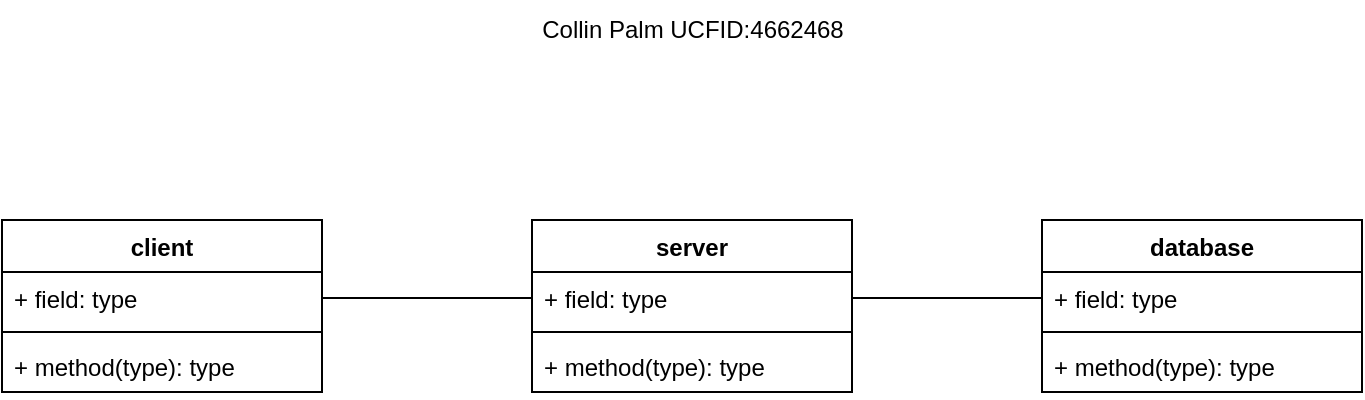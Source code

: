 <mxfile version="20.3.3" type="github">
  <diagram id="xYAeGOPTjYRs0Rmi0LQN" name="Page-1">
    <mxGraphModel dx="1422" dy="780" grid="1" gridSize="10" guides="1" tooltips="1" connect="1" arrows="1" fold="1" page="1" pageScale="1" pageWidth="850" pageHeight="1100" math="0" shadow="0">
      <root>
        <mxCell id="0" />
        <mxCell id="1" parent="0" />
        <mxCell id="QgRmcN9nSER_6ESmsHKO-1" value="Collin Palm UCFID:4662468" style="text;html=1;strokeColor=none;fillColor=none;align=center;verticalAlign=middle;whiteSpace=wrap;rounded=0;" vertex="1" parent="1">
          <mxGeometry x="313" y="10" width="225" height="30" as="geometry" />
        </mxCell>
        <mxCell id="QgRmcN9nSER_6ESmsHKO-6" value="server" style="swimlane;fontStyle=1;align=center;verticalAlign=top;childLayout=stackLayout;horizontal=1;startSize=26;horizontalStack=0;resizeParent=1;resizeParentMax=0;resizeLast=0;collapsible=1;marginBottom=0;" vertex="1" parent="1">
          <mxGeometry x="345" y="120" width="160" height="86" as="geometry" />
        </mxCell>
        <mxCell id="QgRmcN9nSER_6ESmsHKO-7" value="+ field: type" style="text;strokeColor=none;fillColor=none;align=left;verticalAlign=top;spacingLeft=4;spacingRight=4;overflow=hidden;rotatable=0;points=[[0,0.5],[1,0.5]];portConstraint=eastwest;" vertex="1" parent="QgRmcN9nSER_6ESmsHKO-6">
          <mxGeometry y="26" width="160" height="26" as="geometry" />
        </mxCell>
        <mxCell id="QgRmcN9nSER_6ESmsHKO-8" value="" style="line;strokeWidth=1;fillColor=none;align=left;verticalAlign=middle;spacingTop=-1;spacingLeft=3;spacingRight=3;rotatable=0;labelPosition=right;points=[];portConstraint=eastwest;strokeColor=inherit;" vertex="1" parent="QgRmcN9nSER_6ESmsHKO-6">
          <mxGeometry y="52" width="160" height="8" as="geometry" />
        </mxCell>
        <mxCell id="QgRmcN9nSER_6ESmsHKO-9" value="+ method(type): type" style="text;strokeColor=none;fillColor=none;align=left;verticalAlign=top;spacingLeft=4;spacingRight=4;overflow=hidden;rotatable=0;points=[[0,0.5],[1,0.5]];portConstraint=eastwest;" vertex="1" parent="QgRmcN9nSER_6ESmsHKO-6">
          <mxGeometry y="60" width="160" height="26" as="geometry" />
        </mxCell>
        <mxCell id="QgRmcN9nSER_6ESmsHKO-10" value="client" style="swimlane;fontStyle=1;align=center;verticalAlign=top;childLayout=stackLayout;horizontal=1;startSize=26;horizontalStack=0;resizeParent=1;resizeParentMax=0;resizeLast=0;collapsible=1;marginBottom=0;" vertex="1" parent="1">
          <mxGeometry x="80" y="120" width="160" height="86" as="geometry" />
        </mxCell>
        <mxCell id="QgRmcN9nSER_6ESmsHKO-11" value="+ field: type" style="text;strokeColor=none;fillColor=none;align=left;verticalAlign=top;spacingLeft=4;spacingRight=4;overflow=hidden;rotatable=0;points=[[0,0.5],[1,0.5]];portConstraint=eastwest;" vertex="1" parent="QgRmcN9nSER_6ESmsHKO-10">
          <mxGeometry y="26" width="160" height="26" as="geometry" />
        </mxCell>
        <mxCell id="QgRmcN9nSER_6ESmsHKO-12" value="" style="line;strokeWidth=1;fillColor=none;align=left;verticalAlign=middle;spacingTop=-1;spacingLeft=3;spacingRight=3;rotatable=0;labelPosition=right;points=[];portConstraint=eastwest;strokeColor=inherit;" vertex="1" parent="QgRmcN9nSER_6ESmsHKO-10">
          <mxGeometry y="52" width="160" height="8" as="geometry" />
        </mxCell>
        <mxCell id="QgRmcN9nSER_6ESmsHKO-13" value="+ method(type): type" style="text;strokeColor=none;fillColor=none;align=left;verticalAlign=top;spacingLeft=4;spacingRight=4;overflow=hidden;rotatable=0;points=[[0,0.5],[1,0.5]];portConstraint=eastwest;" vertex="1" parent="QgRmcN9nSER_6ESmsHKO-10">
          <mxGeometry y="60" width="160" height="26" as="geometry" />
        </mxCell>
        <mxCell id="QgRmcN9nSER_6ESmsHKO-14" value="database" style="swimlane;fontStyle=1;align=center;verticalAlign=top;childLayout=stackLayout;horizontal=1;startSize=26;horizontalStack=0;resizeParent=1;resizeParentMax=0;resizeLast=0;collapsible=1;marginBottom=0;" vertex="1" parent="1">
          <mxGeometry x="600" y="120" width="160" height="86" as="geometry" />
        </mxCell>
        <mxCell id="QgRmcN9nSER_6ESmsHKO-15" value="+ field: type" style="text;strokeColor=none;fillColor=none;align=left;verticalAlign=top;spacingLeft=4;spacingRight=4;overflow=hidden;rotatable=0;points=[[0,0.5],[1,0.5]];portConstraint=eastwest;" vertex="1" parent="QgRmcN9nSER_6ESmsHKO-14">
          <mxGeometry y="26" width="160" height="26" as="geometry" />
        </mxCell>
        <mxCell id="QgRmcN9nSER_6ESmsHKO-16" value="" style="line;strokeWidth=1;fillColor=none;align=left;verticalAlign=middle;spacingTop=-1;spacingLeft=3;spacingRight=3;rotatable=0;labelPosition=right;points=[];portConstraint=eastwest;strokeColor=inherit;" vertex="1" parent="QgRmcN9nSER_6ESmsHKO-14">
          <mxGeometry y="52" width="160" height="8" as="geometry" />
        </mxCell>
        <mxCell id="QgRmcN9nSER_6ESmsHKO-17" value="+ method(type): type" style="text;strokeColor=none;fillColor=none;align=left;verticalAlign=top;spacingLeft=4;spacingRight=4;overflow=hidden;rotatable=0;points=[[0,0.5],[1,0.5]];portConstraint=eastwest;" vertex="1" parent="QgRmcN9nSER_6ESmsHKO-14">
          <mxGeometry y="60" width="160" height="26" as="geometry" />
        </mxCell>
        <mxCell id="QgRmcN9nSER_6ESmsHKO-22" value="" style="endArrow=none;html=1;rounded=0;entryX=0;entryY=0.5;entryDx=0;entryDy=0;exitX=1;exitY=0.5;exitDx=0;exitDy=0;" edge="1" parent="1" source="QgRmcN9nSER_6ESmsHKO-11" target="QgRmcN9nSER_6ESmsHKO-7">
          <mxGeometry width="50" height="50" relative="1" as="geometry">
            <mxPoint x="260" y="160" as="sourcePoint" />
            <mxPoint x="310" y="140" as="targetPoint" />
          </mxGeometry>
        </mxCell>
        <mxCell id="QgRmcN9nSER_6ESmsHKO-23" value="" style="endArrow=none;html=1;rounded=0;entryX=0;entryY=0.5;entryDx=0;entryDy=0;exitX=1;exitY=0.5;exitDx=0;exitDy=0;" edge="1" parent="1" source="QgRmcN9nSER_6ESmsHKO-7" target="QgRmcN9nSER_6ESmsHKO-15">
          <mxGeometry width="50" height="50" relative="1" as="geometry">
            <mxPoint x="550" y="190" as="sourcePoint" />
            <mxPoint x="570" y="140" as="targetPoint" />
          </mxGeometry>
        </mxCell>
      </root>
    </mxGraphModel>
  </diagram>
</mxfile>
